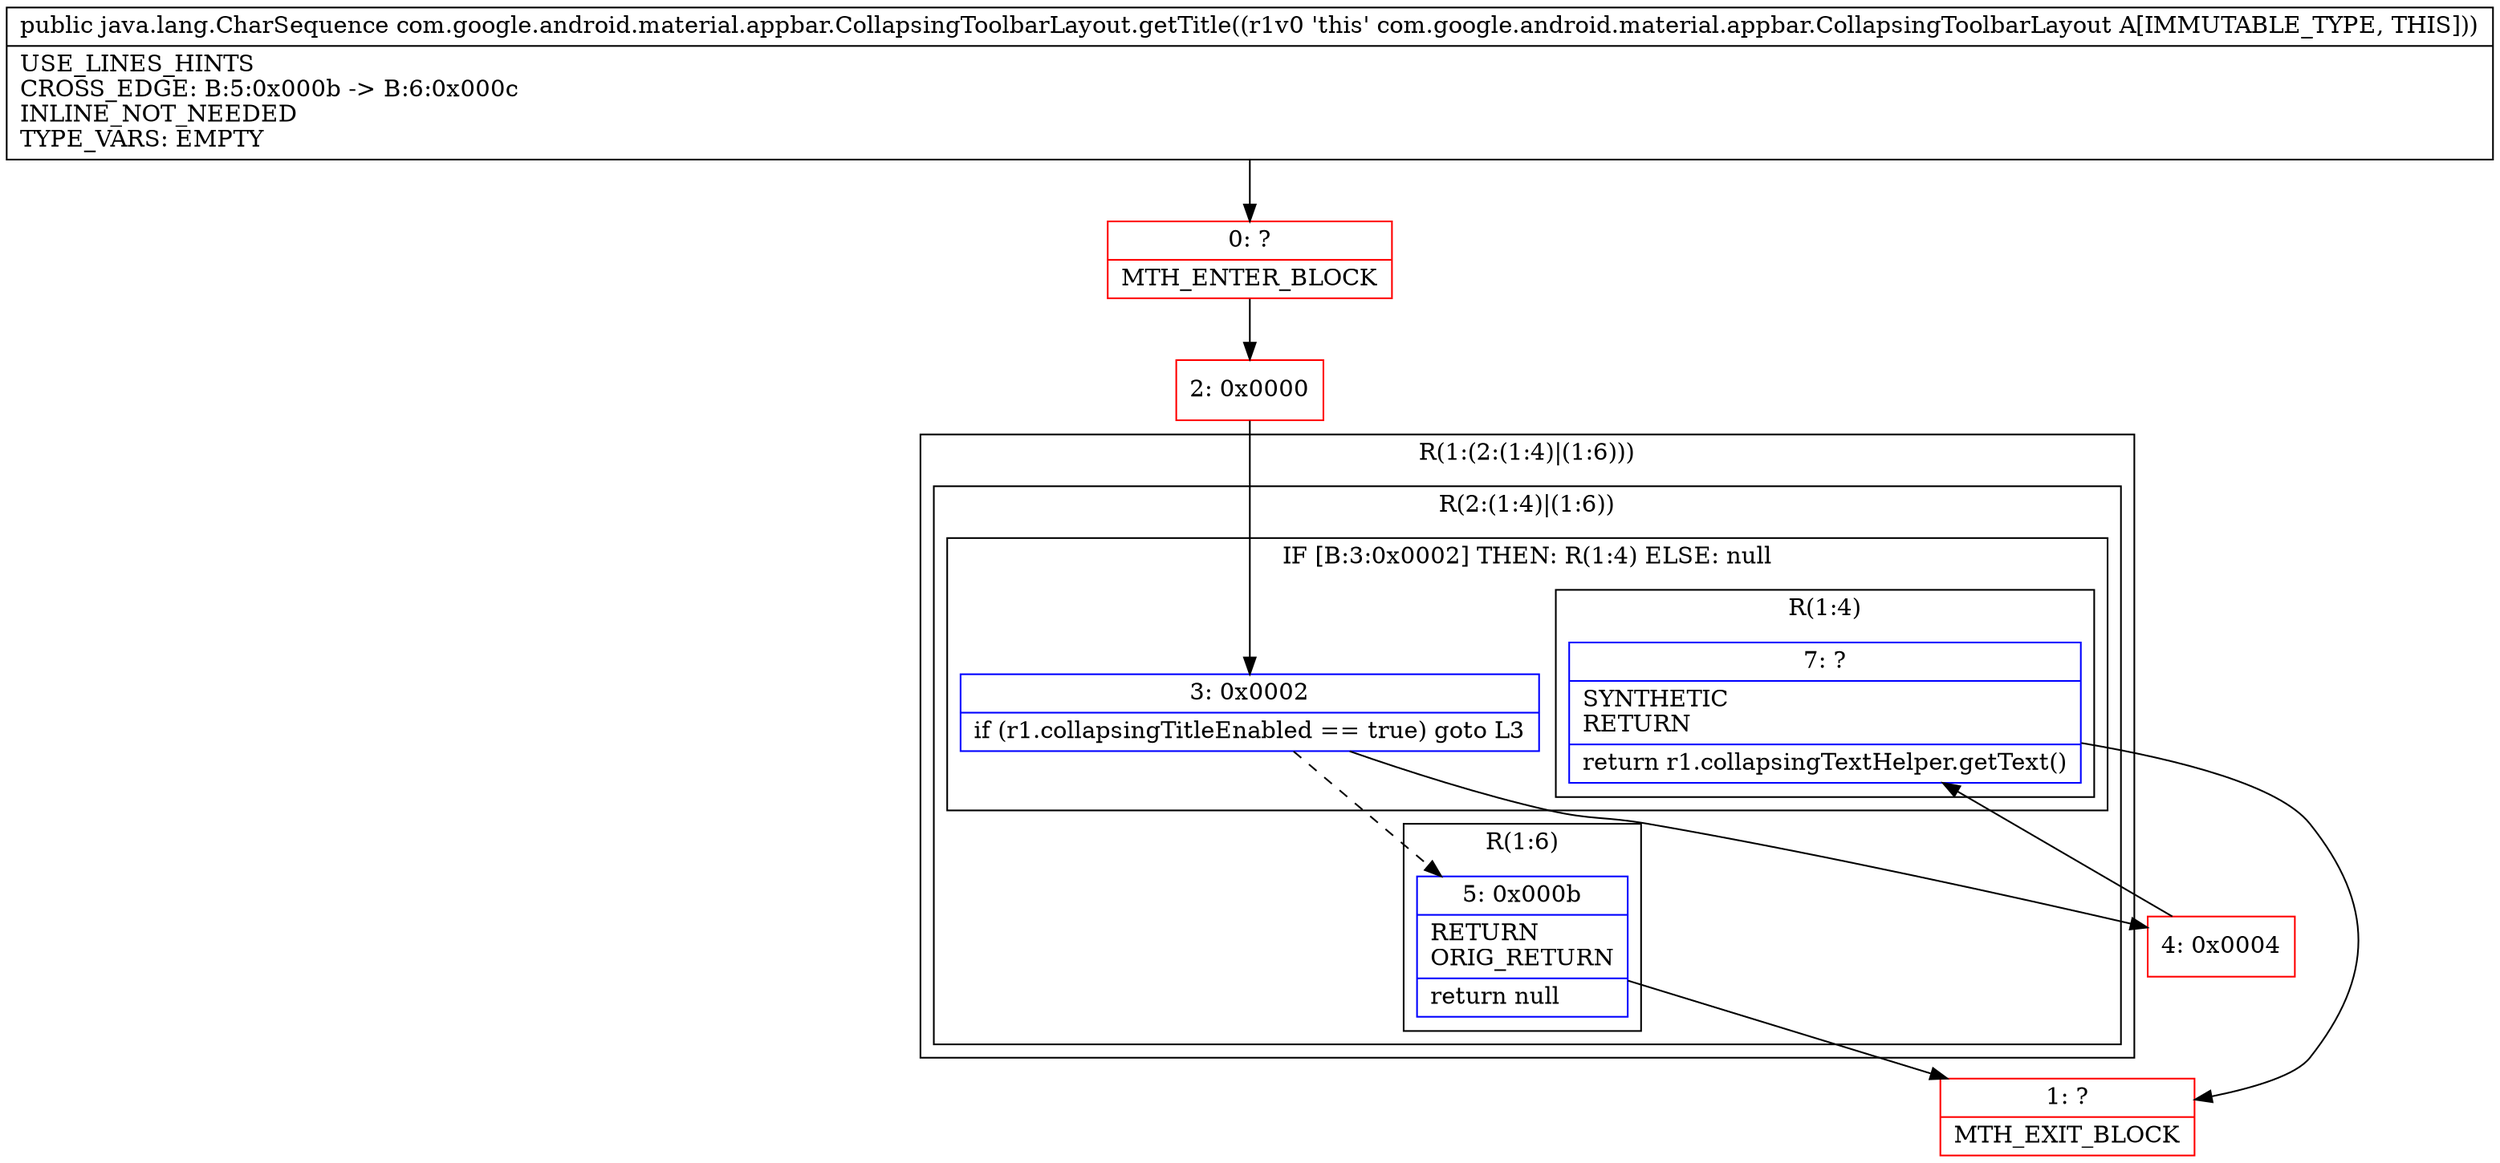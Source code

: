 digraph "CFG forcom.google.android.material.appbar.CollapsingToolbarLayout.getTitle()Ljava\/lang\/CharSequence;" {
subgraph cluster_Region_709707359 {
label = "R(1:(2:(1:4)|(1:6)))";
node [shape=record,color=blue];
subgraph cluster_Region_1327663972 {
label = "R(2:(1:4)|(1:6))";
node [shape=record,color=blue];
subgraph cluster_IfRegion_1773477921 {
label = "IF [B:3:0x0002] THEN: R(1:4) ELSE: null";
node [shape=record,color=blue];
Node_3 [shape=record,label="{3\:\ 0x0002|if (r1.collapsingTitleEnabled == true) goto L3\l}"];
subgraph cluster_Region_696337876 {
label = "R(1:4)";
node [shape=record,color=blue];
Node_7 [shape=record,label="{7\:\ ?|SYNTHETIC\lRETURN\l|return r1.collapsingTextHelper.getText()\l}"];
}
}
subgraph cluster_Region_1774096645 {
label = "R(1:6)";
node [shape=record,color=blue];
Node_5 [shape=record,label="{5\:\ 0x000b|RETURN\lORIG_RETURN\l|return null\l}"];
}
}
}
Node_0 [shape=record,color=red,label="{0\:\ ?|MTH_ENTER_BLOCK\l}"];
Node_2 [shape=record,color=red,label="{2\:\ 0x0000}"];
Node_4 [shape=record,color=red,label="{4\:\ 0x0004}"];
Node_1 [shape=record,color=red,label="{1\:\ ?|MTH_EXIT_BLOCK\l}"];
MethodNode[shape=record,label="{public java.lang.CharSequence com.google.android.material.appbar.CollapsingToolbarLayout.getTitle((r1v0 'this' com.google.android.material.appbar.CollapsingToolbarLayout A[IMMUTABLE_TYPE, THIS]))  | USE_LINES_HINTS\lCROSS_EDGE: B:5:0x000b \-\> B:6:0x000c\lINLINE_NOT_NEEDED\lTYPE_VARS: EMPTY\l}"];
MethodNode -> Node_0;Node_3 -> Node_4;
Node_3 -> Node_5[style=dashed];
Node_7 -> Node_1;
Node_5 -> Node_1;
Node_0 -> Node_2;
Node_2 -> Node_3;
Node_4 -> Node_7;
}

